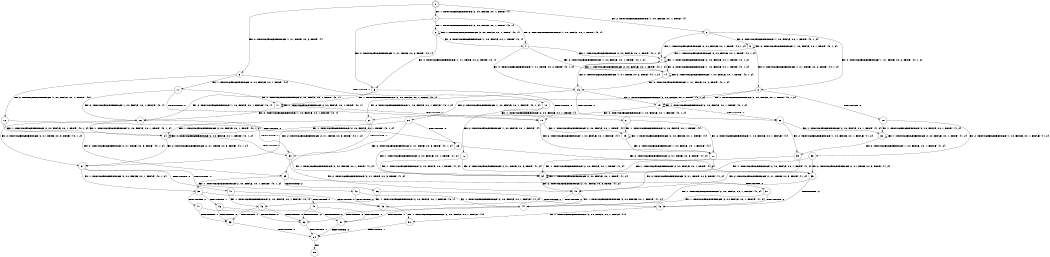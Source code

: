 digraph BCG {
size = "7, 10.5";
center = TRUE;
node [shape = circle];
0 [peripheries = 2];
0 -> 1 [label = "EX !1 !ATOMIC_EXCH_BRANCH (2, +0, FALSE, +0, 1, TRUE) !{}"];
0 -> 2 [label = "EX !2 !ATOMIC_EXCH_BRANCH (1, +0, FALSE, +0, 1, TRUE) !{}"];
0 -> 3 [label = "EX !0 !ATOMIC_EXCH_BRANCH (1, +1, TRUE, +0, 2, TRUE) !{}"];
1 -> 4 [label = "EX !2 !ATOMIC_EXCH_BRANCH (1, +0, FALSE, +0, 1, TRUE) !{0, 1}"];
1 -> 5 [label = "EX !0 !ATOMIC_EXCH_BRANCH (1, +1, TRUE, +0, 2, TRUE) !{0, 1}"];
1 -> 6 [label = "EX !1 !ATOMIC_EXCH_BRANCH (2, +0, FALSE, +0, 1, TRUE) !{0, 1}"];
2 -> 7 [label = "EX !1 !ATOMIC_EXCH_BRANCH (2, +0, FALSE, +0, 1, TRUE) !{0, 1, 2}"];
2 -> 8 [label = "EX !0 !ATOMIC_EXCH_BRANCH (1, +1, TRUE, +0, 2, TRUE) !{0, 1, 2}"];
2 -> 9 [label = "EX !2 !ATOMIC_EXCH_BRANCH (1, +0, FALSE, +0, 1, TRUE) !{0, 1, 2}"];
3 -> 10 [label = "TERMINATE !0"];
3 -> 11 [label = "EX !1 !ATOMIC_EXCH_BRANCH (2, +0, FALSE, +0, 1, TRUE) !{0}"];
3 -> 12 [label = "EX !2 !ATOMIC_EXCH_BRANCH (1, +0, FALSE, +0, 1, FALSE) !{0}"];
4 -> 13 [label = "EX !0 !ATOMIC_EXCH_BRANCH (1, +1, TRUE, +0, 2, TRUE) !{0, 1, 2}"];
4 -> 14 [label = "EX !2 !ATOMIC_EXCH_BRANCH (1, +0, FALSE, +0, 1, TRUE) !{0, 1, 2}"];
4 -> 7 [label = "EX !1 !ATOMIC_EXCH_BRANCH (2, +0, FALSE, +0, 1, TRUE) !{0, 1, 2}"];
5 -> 15 [label = "TERMINATE !0"];
5 -> 16 [label = "EX !2 !ATOMIC_EXCH_BRANCH (1, +0, FALSE, +0, 1, FALSE) !{0, 1}"];
5 -> 17 [label = "EX !1 !ATOMIC_EXCH_BRANCH (2, +0, FALSE, +0, 1, TRUE) !{0, 1}"];
6 -> 4 [label = "EX !2 !ATOMIC_EXCH_BRANCH (1, +0, FALSE, +0, 1, TRUE) !{0, 1}"];
6 -> 5 [label = "EX !0 !ATOMIC_EXCH_BRANCH (1, +1, TRUE, +0, 2, TRUE) !{0, 1}"];
6 -> 6 [label = "EX !1 !ATOMIC_EXCH_BRANCH (2, +0, FALSE, +0, 1, TRUE) !{0, 1}"];
7 -> 13 [label = "EX !0 !ATOMIC_EXCH_BRANCH (1, +1, TRUE, +0, 2, TRUE) !{0, 1, 2}"];
7 -> 14 [label = "EX !2 !ATOMIC_EXCH_BRANCH (1, +0, FALSE, +0, 1, TRUE) !{0, 1, 2}"];
7 -> 7 [label = "EX !1 !ATOMIC_EXCH_BRANCH (2, +0, FALSE, +0, 1, TRUE) !{0, 1, 2}"];
8 -> 18 [label = "TERMINATE !0"];
8 -> 19 [label = "EX !1 !ATOMIC_EXCH_BRANCH (2, +0, FALSE, +0, 1, TRUE) !{0, 1, 2}"];
8 -> 20 [label = "EX !2 !ATOMIC_EXCH_BRANCH (1, +0, FALSE, +0, 1, FALSE) !{0, 1, 2}"];
9 -> 7 [label = "EX !1 !ATOMIC_EXCH_BRANCH (2, +0, FALSE, +0, 1, TRUE) !{0, 1, 2}"];
9 -> 8 [label = "EX !0 !ATOMIC_EXCH_BRANCH (1, +1, TRUE, +0, 2, TRUE) !{0, 1, 2}"];
9 -> 9 [label = "EX !2 !ATOMIC_EXCH_BRANCH (1, +0, FALSE, +0, 1, TRUE) !{0, 1, 2}"];
10 -> 21 [label = "EX !1 !ATOMIC_EXCH_BRANCH (2, +0, FALSE, +0, 1, TRUE) !{}"];
10 -> 22 [label = "EX !2 !ATOMIC_EXCH_BRANCH (1, +0, FALSE, +0, 1, FALSE) !{}"];
11 -> 15 [label = "TERMINATE !0"];
11 -> 16 [label = "EX !2 !ATOMIC_EXCH_BRANCH (1, +0, FALSE, +0, 1, FALSE) !{0, 1}"];
11 -> 17 [label = "EX !1 !ATOMIC_EXCH_BRANCH (2, +0, FALSE, +0, 1, TRUE) !{0, 1}"];
12 -> 23 [label = "TERMINATE !0"];
12 -> 24 [label = "EX !1 !ATOMIC_EXCH_BRANCH (2, +0, FALSE, +0, 1, TRUE) !{0, 1, 2}"];
12 -> 25 [label = "EX !2 !ATOMIC_EXCH_BRANCH (2, +1, TRUE, +0, 3, TRUE) !{0, 1, 2}"];
13 -> 26 [label = "TERMINATE !0"];
13 -> 27 [label = "EX !2 !ATOMIC_EXCH_BRANCH (1, +0, FALSE, +0, 1, FALSE) !{0, 1, 2}"];
13 -> 19 [label = "EX !1 !ATOMIC_EXCH_BRANCH (2, +0, FALSE, +0, 1, TRUE) !{0, 1, 2}"];
14 -> 13 [label = "EX !0 !ATOMIC_EXCH_BRANCH (1, +1, TRUE, +0, 2, TRUE) !{0, 1, 2}"];
14 -> 14 [label = "EX !2 !ATOMIC_EXCH_BRANCH (1, +0, FALSE, +0, 1, TRUE) !{0, 1, 2}"];
14 -> 7 [label = "EX !1 !ATOMIC_EXCH_BRANCH (2, +0, FALSE, +0, 1, TRUE) !{0, 1, 2}"];
15 -> 28 [label = "EX !2 !ATOMIC_EXCH_BRANCH (1, +0, FALSE, +0, 1, FALSE) !{1}"];
15 -> 29 [label = "EX !1 !ATOMIC_EXCH_BRANCH (2, +0, FALSE, +0, 1, TRUE) !{1}"];
16 -> 30 [label = "TERMINATE !0"];
16 -> 31 [label = "EX !2 !ATOMIC_EXCH_BRANCH (2, +1, TRUE, +0, 3, TRUE) !{0, 1, 2}"];
16 -> 24 [label = "EX !1 !ATOMIC_EXCH_BRANCH (2, +0, FALSE, +0, 1, TRUE) !{0, 1, 2}"];
17 -> 15 [label = "TERMINATE !0"];
17 -> 16 [label = "EX !2 !ATOMIC_EXCH_BRANCH (1, +0, FALSE, +0, 1, FALSE) !{0, 1}"];
17 -> 17 [label = "EX !1 !ATOMIC_EXCH_BRANCH (2, +0, FALSE, +0, 1, TRUE) !{0, 1}"];
18 -> 32 [label = "EX !1 !ATOMIC_EXCH_BRANCH (2, +0, FALSE, +0, 1, TRUE) !{1, 2}"];
18 -> 33 [label = "EX !2 !ATOMIC_EXCH_BRANCH (1, +0, FALSE, +0, 1, FALSE) !{1, 2}"];
19 -> 26 [label = "TERMINATE !0"];
19 -> 27 [label = "EX !2 !ATOMIC_EXCH_BRANCH (1, +0, FALSE, +0, 1, FALSE) !{0, 1, 2}"];
19 -> 19 [label = "EX !1 !ATOMIC_EXCH_BRANCH (2, +0, FALSE, +0, 1, TRUE) !{0, 1, 2}"];
20 -> 23 [label = "TERMINATE !0"];
20 -> 24 [label = "EX !1 !ATOMIC_EXCH_BRANCH (2, +0, FALSE, +0, 1, TRUE) !{0, 1, 2}"];
20 -> 25 [label = "EX !2 !ATOMIC_EXCH_BRANCH (2, +1, TRUE, +0, 3, TRUE) !{0, 1, 2}"];
21 -> 28 [label = "EX !2 !ATOMIC_EXCH_BRANCH (1, +0, FALSE, +0, 1, FALSE) !{1}"];
21 -> 29 [label = "EX !1 !ATOMIC_EXCH_BRANCH (2, +0, FALSE, +0, 1, TRUE) !{1}"];
22 -> 34 [label = "EX !1 !ATOMIC_EXCH_BRANCH (2, +0, FALSE, +0, 1, TRUE) !{1, 2}"];
22 -> 35 [label = "EX !2 !ATOMIC_EXCH_BRANCH (2, +1, TRUE, +0, 3, TRUE) !{1, 2}"];
23 -> 34 [label = "EX !1 !ATOMIC_EXCH_BRANCH (2, +0, FALSE, +0, 1, TRUE) !{1, 2}"];
23 -> 35 [label = "EX !2 !ATOMIC_EXCH_BRANCH (2, +1, TRUE, +0, 3, TRUE) !{1, 2}"];
24 -> 30 [label = "TERMINATE !0"];
24 -> 31 [label = "EX !2 !ATOMIC_EXCH_BRANCH (2, +1, TRUE, +0, 3, TRUE) !{0, 1, 2}"];
24 -> 24 [label = "EX !1 !ATOMIC_EXCH_BRANCH (2, +0, FALSE, +0, 1, TRUE) !{0, 1, 2}"];
25 -> 36 [label = "TERMINATE !2"];
25 -> 37 [label = "TERMINATE !0"];
25 -> 38 [label = "EX !1 !ATOMIC_EXCH_BRANCH (2, +0, FALSE, +0, 1, FALSE) !{0, 1, 2}"];
26 -> 39 [label = "EX !2 !ATOMIC_EXCH_BRANCH (1, +0, FALSE, +0, 1, FALSE) !{1, 2}"];
26 -> 32 [label = "EX !1 !ATOMIC_EXCH_BRANCH (2, +0, FALSE, +0, 1, TRUE) !{1, 2}"];
27 -> 30 [label = "TERMINATE !0"];
27 -> 31 [label = "EX !2 !ATOMIC_EXCH_BRANCH (2, +1, TRUE, +0, 3, TRUE) !{0, 1, 2}"];
27 -> 24 [label = "EX !1 !ATOMIC_EXCH_BRANCH (2, +0, FALSE, +0, 1, TRUE) !{0, 1, 2}"];
28 -> 40 [label = "EX !2 !ATOMIC_EXCH_BRANCH (2, +1, TRUE, +0, 3, TRUE) !{1, 2}"];
28 -> 34 [label = "EX !1 !ATOMIC_EXCH_BRANCH (2, +0, FALSE, +0, 1, TRUE) !{1, 2}"];
29 -> 28 [label = "EX !2 !ATOMIC_EXCH_BRANCH (1, +0, FALSE, +0, 1, FALSE) !{1}"];
29 -> 29 [label = "EX !1 !ATOMIC_EXCH_BRANCH (2, +0, FALSE, +0, 1, TRUE) !{1}"];
30 -> 40 [label = "EX !2 !ATOMIC_EXCH_BRANCH (2, +1, TRUE, +0, 3, TRUE) !{1, 2}"];
30 -> 34 [label = "EX !1 !ATOMIC_EXCH_BRANCH (2, +0, FALSE, +0, 1, TRUE) !{1, 2}"];
31 -> 41 [label = "TERMINATE !2"];
31 -> 42 [label = "TERMINATE !0"];
31 -> 38 [label = "EX !1 !ATOMIC_EXCH_BRANCH (2, +0, FALSE, +0, 1, FALSE) !{0, 1, 2}"];
32 -> 39 [label = "EX !2 !ATOMIC_EXCH_BRANCH (1, +0, FALSE, +0, 1, FALSE) !{1, 2}"];
32 -> 32 [label = "EX !1 !ATOMIC_EXCH_BRANCH (2, +0, FALSE, +0, 1, TRUE) !{1, 2}"];
33 -> 34 [label = "EX !1 !ATOMIC_EXCH_BRANCH (2, +0, FALSE, +0, 1, TRUE) !{1, 2}"];
33 -> 35 [label = "EX !2 !ATOMIC_EXCH_BRANCH (2, +1, TRUE, +0, 3, TRUE) !{1, 2}"];
34 -> 40 [label = "EX !2 !ATOMIC_EXCH_BRANCH (2, +1, TRUE, +0, 3, TRUE) !{1, 2}"];
34 -> 34 [label = "EX !1 !ATOMIC_EXCH_BRANCH (2, +0, FALSE, +0, 1, TRUE) !{1, 2}"];
35 -> 43 [label = "TERMINATE !2"];
35 -> 44 [label = "EX !1 !ATOMIC_EXCH_BRANCH (2, +0, FALSE, +0, 1, FALSE) !{1, 2}"];
36 -> 43 [label = "TERMINATE !0"];
36 -> 45 [label = "EX !1 !ATOMIC_EXCH_BRANCH (2, +0, FALSE, +0, 1, FALSE) !{0, 1}"];
37 -> 43 [label = "TERMINATE !2"];
37 -> 44 [label = "EX !1 !ATOMIC_EXCH_BRANCH (2, +0, FALSE, +0, 1, FALSE) !{1, 2}"];
38 -> 46 [label = "TERMINATE !1"];
38 -> 47 [label = "TERMINATE !2"];
38 -> 48 [label = "TERMINATE !0"];
39 -> 40 [label = "EX !2 !ATOMIC_EXCH_BRANCH (2, +1, TRUE, +0, 3, TRUE) !{1, 2}"];
39 -> 34 [label = "EX !1 !ATOMIC_EXCH_BRANCH (2, +0, FALSE, +0, 1, TRUE) !{1, 2}"];
40 -> 49 [label = "TERMINATE !2"];
40 -> 44 [label = "EX !1 !ATOMIC_EXCH_BRANCH (2, +0, FALSE, +0, 1, FALSE) !{1, 2}"];
41 -> 49 [label = "TERMINATE !0"];
41 -> 45 [label = "EX !1 !ATOMIC_EXCH_BRANCH (2, +0, FALSE, +0, 1, FALSE) !{0, 1}"];
42 -> 49 [label = "TERMINATE !2"];
42 -> 44 [label = "EX !1 !ATOMIC_EXCH_BRANCH (2, +0, FALSE, +0, 1, FALSE) !{1, 2}"];
43 -> 50 [label = "EX !1 !ATOMIC_EXCH_BRANCH (2, +0, FALSE, +0, 1, FALSE) !{1}"];
44 -> 51 [label = "TERMINATE !1"];
44 -> 52 [label = "TERMINATE !2"];
45 -> 53 [label = "TERMINATE !1"];
45 -> 52 [label = "TERMINATE !0"];
46 -> 53 [label = "TERMINATE !2"];
46 -> 51 [label = "TERMINATE !0"];
47 -> 53 [label = "TERMINATE !1"];
47 -> 52 [label = "TERMINATE !0"];
48 -> 51 [label = "TERMINATE !1"];
48 -> 52 [label = "TERMINATE !2"];
49 -> 50 [label = "EX !1 !ATOMIC_EXCH_BRANCH (2, +0, FALSE, +0, 1, FALSE) !{1}"];
50 -> 54 [label = "TERMINATE !1"];
51 -> 54 [label = "TERMINATE !2"];
52 -> 54 [label = "TERMINATE !1"];
53 -> 54 [label = "TERMINATE !0"];
54 -> 55 [label = "exit"];
}
